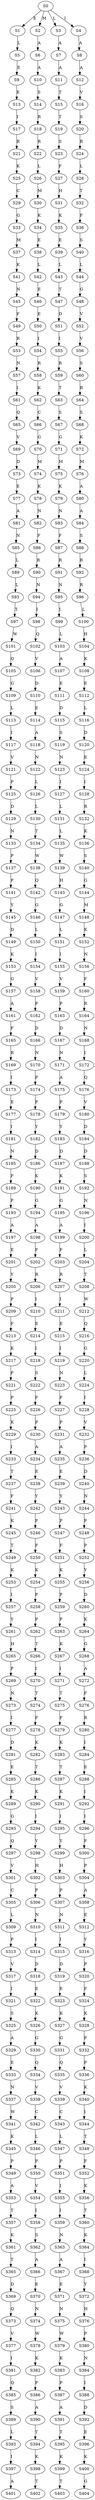 strict digraph  {
	S0 -> S1 [ label = E ];
	S0 -> S2 [ label = M ];
	S0 -> S3 [ label = L ];
	S0 -> S4 [ label = I ];
	S1 -> S5 [ label = L ];
	S2 -> S6 [ label = A ];
	S3 -> S7 [ label = A ];
	S4 -> S8 [ label = A ];
	S5 -> S9 [ label = E ];
	S6 -> S10 [ label = A ];
	S7 -> S11 [ label = A ];
	S8 -> S12 [ label = A ];
	S9 -> S13 [ label = E ];
	S10 -> S14 [ label = S ];
	S11 -> S15 [ label = T ];
	S12 -> S16 [ label = V ];
	S13 -> S17 [ label = I ];
	S14 -> S18 [ label = R ];
	S15 -> S19 [ label = T ];
	S16 -> S20 [ label = S ];
	S17 -> S21 [ label = R ];
	S18 -> S22 [ label = R ];
	S19 -> S23 [ label = S ];
	S20 -> S24 [ label = R ];
	S21 -> S25 [ label = K ];
	S22 -> S26 [ label = L ];
	S23 -> S27 [ label = F ];
	S24 -> S28 [ label = L ];
	S25 -> S29 [ label = C ];
	S26 -> S30 [ label = M ];
	S27 -> S31 [ label = H ];
	S28 -> S32 [ label = T ];
	S29 -> S33 [ label = G ];
	S30 -> S34 [ label = K ];
	S31 -> S35 [ label = K ];
	S32 -> S36 [ label = F ];
	S33 -> S37 [ label = M ];
	S34 -> S38 [ label = E ];
	S35 -> S39 [ label = E ];
	S36 -> S40 [ label = S ];
	S37 -> S41 [ label = K ];
	S38 -> S42 [ label = L ];
	S39 -> S43 [ label = L ];
	S40 -> S44 [ label = L ];
	S41 -> S45 [ label = N ];
	S42 -> S46 [ label = E ];
	S43 -> S47 [ label = T ];
	S44 -> S48 [ label = G ];
	S45 -> S49 [ label = F ];
	S46 -> S50 [ label = E ];
	S47 -> S51 [ label = D ];
	S48 -> S52 [ label = V ];
	S49 -> S53 [ label = R ];
	S50 -> S54 [ label = I ];
	S51 -> S55 [ label = I ];
	S52 -> S56 [ label = V ];
	S53 -> S57 [ label = N ];
	S54 -> S58 [ label = R ];
	S55 -> S59 [ label = R ];
	S56 -> S60 [ label = S ];
	S57 -> S61 [ label = I ];
	S58 -> S62 [ label = K ];
	S59 -> S63 [ label = T ];
	S60 -> S64 [ label = R ];
	S61 -> S65 [ label = Q ];
	S62 -> S66 [ label = C ];
	S63 -> S67 [ label = S ];
	S64 -> S68 [ label = S ];
	S65 -> S69 [ label = V ];
	S66 -> S70 [ label = G ];
	S67 -> S71 [ label = G ];
	S68 -> S72 [ label = K ];
	S69 -> S73 [ label = D ];
	S70 -> S74 [ label = M ];
	S71 -> S75 [ label = M ];
	S72 -> S76 [ label = M ];
	S73 -> S77 [ label = E ];
	S74 -> S78 [ label = K ];
	S75 -> S79 [ label = K ];
	S76 -> S80 [ label = A ];
	S77 -> S81 [ label = A ];
	S78 -> S82 [ label = N ];
	S79 -> S83 [ label = N ];
	S80 -> S84 [ label = A ];
	S81 -> S85 [ label = N ];
	S82 -> S86 [ label = F ];
	S83 -> S87 [ label = F ];
	S84 -> S88 [ label = S ];
	S85 -> S89 [ label = L ];
	S86 -> S90 [ label = R ];
	S87 -> S91 [ label = R ];
	S88 -> S92 [ label = R ];
	S89 -> S93 [ label = L ];
	S90 -> S94 [ label = N ];
	S91 -> S95 [ label = N ];
	S92 -> S96 [ label = R ];
	S93 -> S97 [ label = T ];
	S94 -> S98 [ label = I ];
	S95 -> S99 [ label = I ];
	S96 -> S100 [ label = L ];
	S97 -> S101 [ label = W ];
	S98 -> S102 [ label = Q ];
	S99 -> S103 [ label = L ];
	S100 -> S104 [ label = H ];
	S101 -> S105 [ label = Q ];
	S102 -> S106 [ label = V ];
	S103 -> S107 [ label = A ];
	S104 -> S108 [ label = K ];
	S105 -> S109 [ label = G ];
	S106 -> S110 [ label = D ];
	S107 -> S111 [ label = E ];
	S108 -> S112 [ label = E ];
	S109 -> S113 [ label = L ];
	S110 -> S114 [ label = E ];
	S111 -> S115 [ label = D ];
	S112 -> S116 [ label = L ];
	S113 -> S117 [ label = I ];
	S114 -> S118 [ label = A ];
	S115 -> S119 [ label = S ];
	S116 -> S120 [ label = D ];
	S117 -> S121 [ label = V ];
	S118 -> S122 [ label = N ];
	S119 -> S123 [ label = N ];
	S120 -> S124 [ label = E ];
	S121 -> S125 [ label = P ];
	S122 -> S126 [ label = L ];
	S123 -> S127 [ label = I ];
	S124 -> S128 [ label = I ];
	S125 -> S129 [ label = D ];
	S126 -> S130 [ label = L ];
	S127 -> S131 [ label = L ];
	S128 -> S132 [ label = R ];
	S129 -> S133 [ label = N ];
	S130 -> S134 [ label = T ];
	S131 -> S135 [ label = L ];
	S132 -> S136 [ label = K ];
	S133 -> S137 [ label = P ];
	S134 -> S138 [ label = W ];
	S135 -> S139 [ label = W ];
	S136 -> S140 [ label = S ];
	S137 -> S141 [ label = P ];
	S138 -> S142 [ label = Q ];
	S139 -> S143 [ label = H ];
	S140 -> S144 [ label = G ];
	S141 -> S145 [ label = Y ];
	S142 -> S146 [ label = G ];
	S143 -> S147 [ label = G ];
	S144 -> S148 [ label = M ];
	S145 -> S149 [ label = D ];
	S146 -> S150 [ label = L ];
	S147 -> S151 [ label = L ];
	S148 -> S152 [ label = K ];
	S149 -> S153 [ label = K ];
	S150 -> S154 [ label = I ];
	S151 -> S155 [ label = I ];
	S152 -> S156 [ label = N ];
	S153 -> S157 [ label = G ];
	S154 -> S158 [ label = V ];
	S155 -> S159 [ label = V ];
	S156 -> S160 [ label = F ];
	S157 -> S161 [ label = A ];
	S158 -> S162 [ label = P ];
	S159 -> S163 [ label = P ];
	S160 -> S164 [ label = R ];
	S161 -> S165 [ label = F ];
	S162 -> S166 [ label = D ];
	S163 -> S167 [ label = D ];
	S164 -> S168 [ label = N ];
	S165 -> S169 [ label = R ];
	S166 -> S170 [ label = N ];
	S167 -> S171 [ label = N ];
	S168 -> S172 [ label = I ];
	S169 -> S173 [ label = I ];
	S170 -> S174 [ label = P ];
	S171 -> S175 [ label = A ];
	S172 -> S176 [ label = Q ];
	S173 -> S177 [ label = E ];
	S174 -> S178 [ label = P ];
	S175 -> S179 [ label = P ];
	S176 -> S180 [ label = V ];
	S177 -> S181 [ label = I ];
	S178 -> S182 [ label = Y ];
	S179 -> S183 [ label = Y ];
	S180 -> S184 [ label = D ];
	S181 -> S185 [ label = N ];
	S182 -> S186 [ label = D ];
	S183 -> S187 [ label = D ];
	S184 -> S188 [ label = D ];
	S185 -> S189 [ label = F ];
	S186 -> S190 [ label = K ];
	S187 -> S191 [ label = K ];
	S188 -> S192 [ label = S ];
	S189 -> S193 [ label = P ];
	S190 -> S194 [ label = G ];
	S191 -> S195 [ label = G ];
	S192 -> S196 [ label = N ];
	S193 -> S197 [ label = A ];
	S194 -> S198 [ label = A ];
	S195 -> S199 [ label = A ];
	S196 -> S200 [ label = I ];
	S197 -> S201 [ label = E ];
	S198 -> S202 [ label = F ];
	S199 -> S203 [ label = F ];
	S200 -> S204 [ label = L ];
	S201 -> S205 [ label = Y ];
	S202 -> S206 [ label = R ];
	S203 -> S207 [ label = R ];
	S204 -> S208 [ label = T ];
	S205 -> S209 [ label = P ];
	S206 -> S210 [ label = I ];
	S207 -> S211 [ label = I ];
	S208 -> S212 [ label = W ];
	S209 -> S213 [ label = F ];
	S210 -> S214 [ label = E ];
	S211 -> S215 [ label = E ];
	S212 -> S216 [ label = Q ];
	S213 -> S217 [ label = K ];
	S214 -> S218 [ label = I ];
	S215 -> S219 [ label = I ];
	S216 -> S220 [ label = G ];
	S217 -> S221 [ label = P ];
	S218 -> S222 [ label = S ];
	S219 -> S223 [ label = N ];
	S220 -> S224 [ label = L ];
	S221 -> S225 [ label = P ];
	S222 -> S226 [ label = F ];
	S223 -> S227 [ label = F ];
	S224 -> S228 [ label = I ];
	S225 -> S229 [ label = K ];
	S226 -> S230 [ label = P ];
	S227 -> S231 [ label = P ];
	S228 -> S232 [ label = V ];
	S229 -> S233 [ label = I ];
	S230 -> S234 [ label = A ];
	S231 -> S235 [ label = A ];
	S232 -> S236 [ label = P ];
	S233 -> S237 [ label = T ];
	S234 -> S238 [ label = E ];
	S235 -> S239 [ label = E ];
	S236 -> S240 [ label = D ];
	S237 -> S241 [ label = F ];
	S238 -> S242 [ label = Y ];
	S239 -> S243 [ label = Y ];
	S240 -> S244 [ label = N ];
	S241 -> S245 [ label = K ];
	S242 -> S246 [ label = P ];
	S243 -> S247 [ label = P ];
	S244 -> S248 [ label = P ];
	S245 -> S249 [ label = T ];
	S246 -> S250 [ label = F ];
	S247 -> S251 [ label = F ];
	S248 -> S252 [ label = P ];
	S249 -> S253 [ label = K ];
	S250 -> S254 [ label = K ];
	S251 -> S255 [ label = K ];
	S252 -> S256 [ label = Y ];
	S253 -> S257 [ label = I ];
	S254 -> S258 [ label = P ];
	S255 -> S259 [ label = P ];
	S256 -> S260 [ label = D ];
	S257 -> S261 [ label = Y ];
	S258 -> S262 [ label = P ];
	S259 -> S263 [ label = P ];
	S260 -> S264 [ label = K ];
	S261 -> S265 [ label = H ];
	S262 -> S266 [ label = T ];
	S263 -> S267 [ label = K ];
	S264 -> S268 [ label = G ];
	S265 -> S269 [ label = P ];
	S266 -> S270 [ label = I ];
	S267 -> S271 [ label = I ];
	S268 -> S272 [ label = A ];
	S269 -> S273 [ label = N ];
	S270 -> S274 [ label = T ];
	S271 -> S275 [ label = T ];
	S272 -> S276 [ label = F ];
	S273 -> S277 [ label = I ];
	S274 -> S278 [ label = F ];
	S275 -> S279 [ label = F ];
	S276 -> S280 [ label = R ];
	S277 -> S281 [ label = D ];
	S278 -> S282 [ label = K ];
	S279 -> S283 [ label = K ];
	S280 -> S284 [ label = I ];
	S281 -> S285 [ label = E ];
	S282 -> S286 [ label = T ];
	S283 -> S287 [ label = T ];
	S284 -> S288 [ label = E ];
	S285 -> S289 [ label = K ];
	S286 -> S290 [ label = K ];
	S287 -> S291 [ label = K ];
	S288 -> S292 [ label = I ];
	S289 -> S293 [ label = G ];
	S290 -> S294 [ label = I ];
	S291 -> S295 [ label = I ];
	S292 -> S296 [ label = I ];
	S293 -> S297 [ label = Q ];
	S294 -> S298 [ label = Y ];
	S295 -> S299 [ label = Y ];
	S296 -> S300 [ label = F ];
	S297 -> S301 [ label = V ];
	S298 -> S302 [ label = H ];
	S299 -> S303 [ label = H ];
	S300 -> S304 [ label = P ];
	S301 -> S305 [ label = C ];
	S302 -> S306 [ label = P ];
	S303 -> S307 [ label = P ];
	S304 -> S308 [ label = A ];
	S305 -> S309 [ label = L ];
	S306 -> S310 [ label = N ];
	S307 -> S311 [ label = N ];
	S308 -> S312 [ label = E ];
	S309 -> S313 [ label = P ];
	S310 -> S314 [ label = I ];
	S311 -> S315 [ label = I ];
	S312 -> S316 [ label = Y ];
	S313 -> S317 [ label = V ];
	S314 -> S318 [ label = D ];
	S315 -> S319 [ label = D ];
	S316 -> S320 [ label = P ];
	S317 -> S321 [ label = I ];
	S318 -> S322 [ label = E ];
	S319 -> S323 [ label = E ];
	S320 -> S324 [ label = F ];
	S321 -> S325 [ label = S ];
	S322 -> S326 [ label = K ];
	S323 -> S327 [ label = K ];
	S324 -> S328 [ label = K ];
	S325 -> S329 [ label = A ];
	S326 -> S330 [ label = G ];
	S327 -> S331 [ label = G ];
	S328 -> S332 [ label = P ];
	S329 -> S333 [ label = E ];
	S330 -> S334 [ label = Q ];
	S331 -> S335 [ label = Q ];
	S332 -> S336 [ label = P ];
	S333 -> S337 [ label = N ];
	S334 -> S338 [ label = V ];
	S335 -> S339 [ label = V ];
	S336 -> S340 [ label = K ];
	S337 -> S341 [ label = W ];
	S338 -> S342 [ label = C ];
	S339 -> S343 [ label = C ];
	S340 -> S344 [ label = I ];
	S341 -> S345 [ label = K ];
	S342 -> S346 [ label = L ];
	S343 -> S347 [ label = L ];
	S344 -> S348 [ label = T ];
	S345 -> S349 [ label = P ];
	S346 -> S350 [ label = P ];
	S347 -> S351 [ label = P ];
	S348 -> S352 [ label = F ];
	S349 -> S353 [ label = A ];
	S350 -> S354 [ label = V ];
	S351 -> S355 [ label = I ];
	S352 -> S356 [ label = K ];
	S353 -> S357 [ label = T ];
	S354 -> S358 [ label = I ];
	S355 -> S359 [ label = I ];
	S356 -> S360 [ label = T ];
	S357 -> S361 [ label = K ];
	S358 -> S362 [ label = S ];
	S359 -> S363 [ label = N ];
	S360 -> S364 [ label = K ];
	S361 -> S365 [ label = T ];
	S362 -> S366 [ label = A ];
	S363 -> S367 [ label = A ];
	S364 -> S368 [ label = I ];
	S365 -> S369 [ label = D ];
	S366 -> S370 [ label = E ];
	S367 -> S371 [ label = E ];
	S368 -> S372 [ label = Y ];
	S369 -> S373 [ label = Q ];
	S370 -> S374 [ label = N ];
	S371 -> S375 [ label = N ];
	S372 -> S376 [ label = H ];
	S373 -> S377 [ label = V ];
	S374 -> S378 [ label = W ];
	S375 -> S379 [ label = W ];
	S376 -> S380 [ label = P ];
	S377 -> S381 [ label = I ];
	S378 -> S382 [ label = K ];
	S379 -> S383 [ label = K ];
	S380 -> S384 [ label = N ];
	S381 -> S385 [ label = Q ];
	S382 -> S386 [ label = P ];
	S383 -> S387 [ label = P ];
	S384 -> S388 [ label = I ];
	S385 -> S389 [ label = S ];
	S386 -> S390 [ label = A ];
	S387 -> S391 [ label = A ];
	S388 -> S392 [ label = D ];
	S389 -> S393 [ label = L ];
	S390 -> S394 [ label = T ];
	S391 -> S395 [ label = T ];
	S392 -> S396 [ label = E ];
	S393 -> S397 [ label = I ];
	S394 -> S398 [ label = K ];
	S395 -> S399 [ label = K ];
	S396 -> S400 [ label = K ];
	S397 -> S401 [ label = A ];
	S398 -> S402 [ label = T ];
	S399 -> S403 [ label = T ];
	S400 -> S404 [ label = G ];
}
